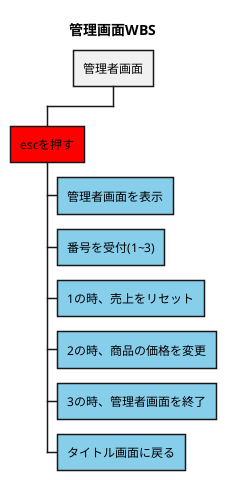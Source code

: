 @startwbs 管理画面WBS
title 管理画面WBS

+ 管理者画面
**[#Red] escを押す
***[#SkyBlue] 管理者画面を表示
***[#SkyBlue] 番号を受付(1~3)
***[#SkyBlue] 1の時、売上をリセット
***[#SkyBlue] 2の時、商品の価格を変更
***[#SkyBlue] 3の時、管理者画面を終了
***[#SkyBlue] タイトル画面に戻る


@endwbs